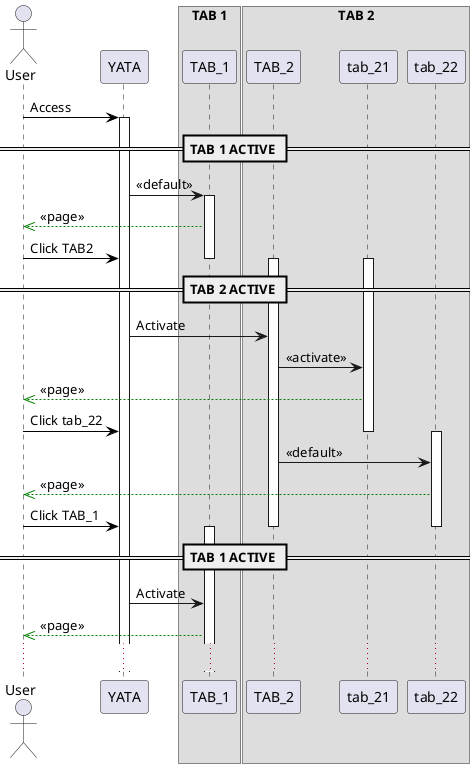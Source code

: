 @startuml
actor User

User -[#black]> YATA: Access
activate YATA

box "TAB 1" 
participant TAB_1
end box

box "TAB 2" 
participant TAB_2
participant tab_21
participant tab_22
end box

== TAB 1 ACTIVE ==

YATA -> TAB_1: << default >>
activate TAB_1

TAB_1 -[#green]->> User: <<page>>


User -[#black]> YATA: Click TAB2

deactivate TAB_1
activate TAB_2

== TAB 2 ACTIVE ==

activate tab_21
YATA -> TAB_2: Activate
TAB_2 -> tab_21: <<activate>>
tab_21 -[#green]->> User: <<page>>

User -[#black]> YATA: Click tab_22
deactivate tab_21
activate tab_22
TAB_2 -> tab_22: <<default>>
tab_22 -[#green]->> User: <<page>>

User -[#black]> YATA: Click TAB_1

== TAB 1 ACTIVE ==

deactivate tab_22
deactivate TAB_2
activate TAB_1
YATA -> TAB_1: Activate

TAB_1 -[#green]->> User: <<page>>

...
@enduml